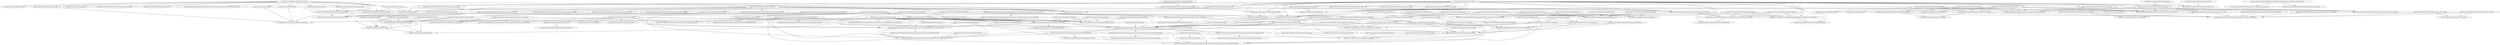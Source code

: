 digraph G {
  "org.jfree.data.general$Series#fireSeriesChanged()" -> "org.jfree.data.time$TimeSeries#clear()";
  "org.jfree.data.general$Series#fireSeriesChanged()" -> "org.jfree.data.time$TimeSeries#update(int,java.lang.Number)";
  "org.jfree.data.general$Series#fireSeriesChanged()" -> "org.jfree.data.time$TimeSeries#delete(int,int)";
  "org.jfree.data.general$Series#fireSeriesChanged()" -> "org.jfree.data.time$TimeSeries#delete(org.jfree.data.time.RegularTimePeriod)";
  "org.jfree.data.general$Series#fireSeriesChanged()" -> "org.jfree.data.time$TimeSeries#update(org.jfree.data.time.RegularTimePeriod,java.lang.Number)";
  "org.jfree.data.general$Series#fireSeriesChanged()" -> "org.jfree.data.time$TimeSeries#addOrUpdate(org.jfree.data.time.RegularTimePeriod,java.lang.Number)";
  "org.jfree.data.general$Series#fireSeriesChanged()" -> "org.jfree.data.general$Series#setNotify(boolean)";
  "org.jfree.data.general$Series#fireSeriesChanged()" -> "org.jfree.data.time$TimeSeries#removeAgedItems(long,boolean)";
  "org.jfree.data.general$Series#fireSeriesChanged()" -> "org.jfree.data.time$TimeSeries#add(org.jfree.data.time.TimeSeriesDataItem,boolean)";
  "org.jfree.data.general$Series#fireSeriesChanged()" -> "org.jfree.data.time$TimeSeries#removeAgedItems(boolean)";
  "org.jfree.data.time$Year#getSerialIndex()" -> "org.jfree.data.time$TimeSeries#removeAgedItems(boolean)";
  "org.jfree.data.time$Year#getSerialIndex()" -> "org.jfree.data.time$TimeSeries#removeAgedItems(long,boolean)";
  "org.jfree.data.time$TimeSeries#removeAgedItems(boolean)" -> "org.jfree.data.time$TimeSeries#setMaximumItemAge(long)";
  "org.jfree.data.time$TimeSeries#removeAgedItems(boolean)" -> "org.jfree.data.time$TimeSeries#addOrUpdate(org.jfree.data.time.RegularTimePeriod,java.lang.Number)";
  "org.jfree.data.time$TimeSeries#removeAgedItems(boolean)" -> "org.jfree.data.time$TimeSeries#add(org.jfree.data.time.TimeSeriesDataItem,boolean)";
  "org.jfree.data.time$RegularTimePeriod#<clinit>()" -> "org.jfree.data.time$Month#next()";
  "org.jfree.data.time$RegularTimePeriod#<clinit>()" -> "org.jfree.data.time$Year#previous()";
  "org.jfree.data.time$RegularTimePeriod#<clinit>()" -> "org.jfree.data.time$Year#parseYear(java.lang.String)";
  "org.jfree.data.time$RegularTimePeriod#<clinit>()" -> "org.jfree.data.time$Month#previous()";
  "org.jfree.data.time$RegularTimePeriod#<clinit>()" -> "org.jfree.data.time$Month#getYear()";
  "org.jfree.data.time$RegularTimePeriod#<clinit>()" -> "org.jfree.data.time$Month#evaluateAsYear(java.lang.String)";
  "org.jfree.data.time$RegularTimePeriod#<clinit>()" -> "org.jfree.data.time$RegularTimePeriod#downsize(java.lang.Class)";
  "org.jfree.data.time$RegularTimePeriod#<clinit>()" -> "org.jfree.data.time$Month#parseMonth(java.lang.String)";
  "org.jfree.data.time$RegularTimePeriod#<clinit>()" -> "org.jfree.data.time$FixedMillisecond#previous()";
  "org.jfree.data.time$RegularTimePeriod#<clinit>()" -> "org.jfree.data.time$Day#previous()";
  "org.jfree.data.time$RegularTimePeriod#<clinit>()" -> "org.jfree.data.time$Year#next()";
  "org.jfree.data.time$RegularTimePeriod#<clinit>()" -> "org.jfree.data.time$RegularTimePeriod#createInstance(java.lang.Class,java.util.Date,java.util.TimeZone)";
  "org.jfree.data.time$RegularTimePeriod#<clinit>()" -> "org.jfree.data.time$Day#next()";
  "org.jfree.data.time$RegularTimePeriod#<clinit>()" -> "org.jfree.data.time$Day#<clinit>()";
  "org.jfree.data.time$RegularTimePeriod#<clinit>()" -> "org.jfree.data.time$Day#parseDay(java.lang.String)";
  "org.jfree.data.time$RegularTimePeriod#<clinit>()" -> "org.jfree.data.time$FixedMillisecond#next()";
  "org.jfree.data.time$Month#next()" -> "org.jfree.data.time$TimeSeries#getNextTimePeriod()";
  "org.jfree.data.time$SpreadsheetDate#toSerial()" -> "org.jfree.data.time$SpreadsheetDate#isInRange(org.jfree.data.time.SerialDate,org.jfree.data.time.SerialDate,int)";
  "org.jfree.data.time$SpreadsheetDate#toSerial()" -> "org.jfree.data.time$SpreadsheetDate#isOnOrAfter(org.jfree.data.time.SerialDate)";
  "org.jfree.data.time$SpreadsheetDate#toSerial()" -> "org.jfree.data.time$SerialDate#addDays(int,org.jfree.data.time.SerialDate)";
  "org.jfree.data.time$SpreadsheetDate#toSerial()" -> "org.jfree.data.time$Day#getSerialIndex()";
  "org.jfree.data.time$SpreadsheetDate#toSerial()" -> "org.jfree.data.time$Day#previous()";
  "org.jfree.data.time$SpreadsheetDate#toSerial()" -> "org.jfree.data.time$SpreadsheetDate#hashCode()";
  "org.jfree.data.time$SpreadsheetDate#toSerial()" -> "org.jfree.data.time$SpreadsheetDate#isAfter(org.jfree.data.time.SerialDate)";
  "org.jfree.data.time$SpreadsheetDate#toSerial()" -> "org.jfree.data.time$SpreadsheetDate#isOnOrBefore(org.jfree.data.time.SerialDate)";
  "org.jfree.data.time$SpreadsheetDate#toSerial()" -> "org.jfree.data.time$SpreadsheetDate#compare(org.jfree.data.time.SerialDate)";
  "org.jfree.data.time$SpreadsheetDate#toSerial()" -> "org.jfree.data.time$SpreadsheetDate#isOn(org.jfree.data.time.SerialDate)";
  "org.jfree.data.time$SpreadsheetDate#toSerial()" -> "org.jfree.data.time$Day#next()";
  "org.jfree.data.time$SpreadsheetDate#toSerial()" -> "org.jfree.data.time$SpreadsheetDate#equals(java.lang.Object)";
  "org.jfree.data.time$SpreadsheetDate#toSerial()" -> "org.jfree.data.time$SpreadsheetDate#isBefore(org.jfree.data.time.SerialDate)";
  "org.jfree.data.time$SpreadsheetDate#isInRange(org.jfree.data.time.SerialDate,org.jfree.data.time.SerialDate,int)" -> "org.jfree.data.time$SpreadsheetDate#isInRange(org.jfree.data.time.SerialDate,org.jfree.data.time.SerialDate)";
  "org.jfree.data.time$TimeSeriesDataItem#hashCode()" -> "org.jfree.data.time$TimeSeries#hashCode()";
  "org.jfree.data.time$TimeSeriesDataItem#hashCode()" -> "org.jfree.data.general$Series#hashCode()";
  "org.jfree.data.time$Day#getSerialDate()" -> "org.jfree.data.time$Day#compareTo(java.lang.Object)";
  "org.jfree.data.time$Day#getSerialDate()" -> "org.jfree.data.time$Day#equals(java.lang.Object)";
  "org.jfree.data.time$Day#compareTo(java.lang.Object)" -> "org.jfree.data.time$TimeSeriesDataItem#compareTo(java.lang.Object)";
  "org.jfree.data.time$Day#compareTo(java.lang.Object)" -> "org.jfree.data.time$TimeSeries#add(org.jfree.data.time.TimeSeriesDataItem,boolean)";
  "org.jfree.data.time$Day#compareTo(java.lang.Object)" -> "org.jfree.data.time$TimeSeries#createCopy(org.jfree.data.time.RegularTimePeriod,org.jfree.data.time.RegularTimePeriod)";
  "org.jfree.data.time$Day#getLastMillisecond()" -> "org.jfree.data.time$RegularTimePeriod#getMiddleMillisecond()";
  "org.jfree.data.time$Day#getLastMillisecond()" -> "org.jfree.data.time$RegularTimePeriod#getEnd()";
  "org.jfree.data.time$SerialDate#<clinit>()" -> "org.jfree.data.time$SerialDate#getMonths(boolean)";
  "org.jfree.data.time$SerialDate#<clinit>()" -> "org.jfree.data.time$SerialDate#getNearestDayOfWeek(int,org.jfree.data.time.SerialDate)";
  "org.jfree.data.time$SerialDate#<clinit>()" -> "org.jfree.data.time$SerialDate#createInstance(int)";
  "org.jfree.data.time$SerialDate#<clinit>()" -> "org.jfree.data.time$SerialDate#getFollowingDayOfWeek(int)";
  "org.jfree.data.time$SerialDate#<clinit>()" -> "org.jfree.data.time$SerialDate#getPreviousDayOfWeek(int,org.jfree.data.time.SerialDate)";
  "org.jfree.data.time$SerialDate#<clinit>()" -> "org.jfree.data.time$SerialDate#stringToMonthCode(java.lang.String)";
  "org.jfree.data.time$SerialDate#<clinit>()" -> "org.jfree.data.time$SerialDate#toString()";
  "org.jfree.data.time$SerialDate#<clinit>()" -> "org.jfree.data.time$SerialDate#getMonths()";
  "org.jfree.data.time$SerialDate#<clinit>()" -> "org.jfree.data.time$Day#previous()";
  "org.jfree.data.time$SerialDate#<clinit>()" -> "org.jfree.data.time$SerialDate#stringToWeekdayCode(java.lang.String)";
  "org.jfree.data.time$SerialDate#<clinit>()" -> "org.jfree.data.time$SerialDate#getPreviousDayOfWeek(int)";
  "org.jfree.data.time$SerialDate#<clinit>()" -> "org.jfree.data.time$SerialDate#monthCodeToString(int)";
  "org.jfree.data.time$SerialDate#<clinit>()" -> "org.jfree.data.time$Month#parseMonth(java.lang.String)";
  "org.jfree.data.time$SerialDate#<clinit>()" -> "org.jfree.data.time$SerialDate#createInstance(java.util.Date)";
  "org.jfree.data.time$SerialDate#<clinit>()" -> "org.jfree.data.time$SerialDate#getFollowingDayOfWeek(int,org.jfree.data.time.SerialDate)";
  "org.jfree.data.time$SerialDate#<clinit>()" -> "org.jfree.data.time$Month#toString()";
  "org.jfree.data.time$SerialDate#<clinit>()" -> "org.jfree.data.time$SerialDate#getEndOfCurrentMonth(org.jfree.data.time.SerialDate)";
  "org.jfree.data.time$SerialDate#<clinit>()" -> "org.jfree.data.time$SerialDate#weekdayCodeToString(int)";
  "org.jfree.data.time$SerialDate#<clinit>()" -> "org.jfree.data.time$SerialDate#addDays(int,org.jfree.data.time.SerialDate)";
  "org.jfree.data.time$SerialDate#<clinit>()" -> "org.jfree.data.time$Day#next()";
  "org.jfree.data.time$SerialDate#<clinit>()" -> "org.jfree.data.time$SerialDate#monthCodeToString(int,boolean)";
  "org.jfree.data.time$SerialDate#<clinit>()" -> "org.jfree.data.time$SerialDate#createInstance(int,int,int)";
  "org.jfree.data.time$SerialDate#<clinit>()" -> "org.jfree.data.time$SpreadsheetDate#calcSerial(int,int,int)";
  "org.jfree.data.time$SerialDate#<clinit>()" -> "org.jfree.data.time$SerialDate#addYears(int,org.jfree.data.time.SerialDate)";
  "org.jfree.data.time$SerialDate#<clinit>()" -> "org.jfree.data.time$Month#getLastMillisecond(java.util.Calendar)";
  "org.jfree.data.time$SerialDate#<clinit>()" -> "org.jfree.data.time$SerialDate#getNearestDayOfWeek(int)";
  "org.jfree.data.time$SerialDate#<clinit>()" -> "org.jfree.data.time$SerialDate#lastDayOfMonth(int,int)";
  "org.jfree.data.time$SerialDate#<clinit>()" -> "org.jfree.data.time$SerialDate#addMonths(int,org.jfree.data.time.SerialDate)";
  "org.jfree.data.time$SerialDate#getMonths(boolean)" -> "org.jfree.data.time$SerialDate#getMonths()";
  "org.jfree.data.time$Day#getFirstMillisecond()" -> "org.jfree.data.time$RegularTimePeriod#getStart()";
  "org.jfree.data.time$Day#getFirstMillisecond()" -> "org.jfree.data.time$RegularTimePeriod#getMiddleMillisecond()";
  "org.jfree.data.time$RegularTimePeriod#getStart()" -> "org.jfree.data.time$RegularTimePeriod#toString()";
  "org.jfree.data.time$SerialDate#getNearestDayOfWeek(int,org.jfree.data.time.SerialDate)" -> "org.jfree.data.time$SerialDate#getNearestDayOfWeek(int)";
  "org.jfree.data.time$TimeSeries#getItemCount()" -> "org.jfree.data.time$TimeSeries#add(org.jfree.data.time.TimeSeriesDataItem,boolean)";
  "org.jfree.data.time$TimeSeries#getItemCount()" -> "org.jfree.data.general$Series#isEmpty()";
  "org.jfree.data.time$TimeSeries#getItemCount()" -> "org.jfree.data.time$TimeSeries#getTimePeriodsUniqueToOtherSeries(org.jfree.data.time.TimeSeries)";
  "org.jfree.data.time$TimeSeries#getItemCount()" -> "org.jfree.data.time$TimeSeries#removeAgedItems(long,boolean)";
  "org.jfree.data.time$TimeSeries#getItemCount()" -> "org.jfree.data.time$TimeSeries#addOrUpdate(org.jfree.data.time.RegularTimePeriod,java.lang.Number)";
  "org.jfree.data.time$TimeSeries#getItemCount()" -> "org.jfree.data.time$TimeSeries#getTimePeriods()";
  "org.jfree.data.time$TimeSeries#getItemCount()" -> "org.jfree.data.time$TimeSeries#removeAgedItems(boolean)";
  "org.jfree.data.time$TimeSeries#getItemCount()" -> "org.jfree.data.time$TimeSeries#hashCode()";
  "org.jfree.data.time$TimeSeries#getItemCount()" -> "org.jfree.data.time$TimeSeries#equals(java.lang.Object)";
  "org.jfree.data.time$TimeSeries#getItemCount()" -> "org.jfree.data.time$TimeSeries#addAndOrUpdate(org.jfree.data.time.TimeSeries)";
  "org.jfree.data.time$TimeSeries#getItemCount()" -> "org.jfree.data.time$TimeSeries#getNextTimePeriod()";
  "org.jfree.data.time$TimeSeries#add(org.jfree.data.time.TimeSeriesDataItem,boolean)" -> "org.jfree.data.time$TimeSeries#add(org.jfree.data.time.RegularTimePeriod,java.lang.Number,boolean)";
  "org.jfree.data.time$TimeSeries#add(org.jfree.data.time.TimeSeriesDataItem,boolean)" -> "org.jfree.data.time$TimeSeries#add(org.jfree.data.time.TimeSeriesDataItem)";
  "org.jfree.data.time$TimeSeries#add(org.jfree.data.time.TimeSeriesDataItem,boolean)" -> "org.jfree.data.time$TimeSeries#add(org.jfree.data.time.RegularTimePeriod,double,boolean)";
  "org.jfree.data.time$FixedMillisecond#getLastMillisecond()" -> "org.jfree.data.time$RegularTimePeriod#getMiddleMillisecond()";
  "org.jfree.data.time$FixedMillisecond#getLastMillisecond()" -> "org.jfree.data.time$RegularTimePeriod#getEnd()";
  "org.jfree.data.time$FixedMillisecond#equals(java.lang.Object)" -> "org.jfree.data.general$Series#equals(java.lang.Object)";
  "org.jfree.data.time$FixedMillisecond#equals(java.lang.Object)" -> "org.jfree.data.time$TimeSeriesDataItem#equals(java.lang.Object)";
  "org.jfree.data.general$Series#equals(java.lang.Object)" -> "org.jfree.data.time$TimeSeries#equals(java.lang.Object)";
  "org.jfree.data.time$Day#<clinit>()" -> "org.jfree.data.time$Day#parseDay(java.lang.String)";
  "org.jfree.data.time$Day#<clinit>()" -> "org.jfree.data.time$Day#previous()";
  "org.jfree.data.time$Day#<clinit>()" -> "org.jfree.data.time$Day#next()";
  "org.jfree.data.time$SerialDate#createInstance(int)" -> "org.jfree.data.time$SerialDate#addDays(int,org.jfree.data.time.SerialDate)";
  "org.jfree.data.time$SerialDate#createInstance(int)" -> "org.jfree.data.time$Day#next()";
  "org.jfree.data.time$SerialDate#createInstance(int)" -> "org.jfree.data.time$Day#previous()";
  "org.jfree.data.general$Series#clone()" -> "org.jfree.data.time$TimeSeries#createCopy(org.jfree.data.time.RegularTimePeriod,org.jfree.data.time.RegularTimePeriod)";
  "org.jfree.data.general$Series#clone()" -> "org.jfree.data.time$TimeSeries#clone()";
  "org.jfree.data.general$Series#clone()" -> "org.jfree.data.time$TimeSeries#createCopy(int,int)";
  "org.jfree.data.time$RegularTimePeriod#toString()" -> "org.jfree.data.time$TimeSeries#add(org.jfree.data.time.TimeSeriesDataItem,boolean)";
  "org.jfree.data.time$SerialDate#addDays(int,org.jfree.data.time.SerialDate)" -> "org.jfree.data.time$SerialDate#getFollowingDayOfWeek(int,org.jfree.data.time.SerialDate)";
  "org.jfree.data.time$SerialDate#addDays(int,org.jfree.data.time.SerialDate)" -> "org.jfree.data.time$SerialDate#getNearestDayOfWeek(int,org.jfree.data.time.SerialDate)";
  "org.jfree.data.time$SerialDate#addDays(int,org.jfree.data.time.SerialDate)" -> "org.jfree.data.time$SerialDate#getPreviousDayOfWeek(int,org.jfree.data.time.SerialDate)";
  "org.jfree.data.time$FixedMillisecond#getFirstMillisecond()" -> "org.jfree.data.time$FixedMillisecond#equals(java.lang.Object)";
  "org.jfree.data.time$FixedMillisecond#getFirstMillisecond()" -> "org.jfree.data.time$RegularTimePeriod#getMiddleMillisecond()";
  "org.jfree.data.time$FixedMillisecond#getFirstMillisecond()" -> "org.jfree.data.time$RegularTimePeriod#getStart()";
  "org.jfree.data.time$SerialDate#isValidWeekdayCode(int)" -> "org.jfree.data.time$SerialDate#getFollowingDayOfWeek(int,org.jfree.data.time.SerialDate)";
  "org.jfree.data.time$SerialDate#isValidWeekdayCode(int)" -> "org.jfree.data.time$SerialDate#getPreviousDayOfWeek(int,org.jfree.data.time.SerialDate)";
  "org.jfree.data.time$SerialDate#isValidWeekdayCode(int)" -> "org.jfree.data.time$SerialDate#getNearestDayOfWeek(int,org.jfree.data.time.SerialDate)";
  "org.jfree.data.time$SerialDate#getFollowingDayOfWeek(int,org.jfree.data.time.SerialDate)" -> "org.jfree.data.time$SerialDate#getFollowingDayOfWeek(int)";
  "org.jfree.data.time$Month#getFirstMillisecond(java.util.Calendar)" -> "org.jfree.data.time$RegularTimePeriod#getMiddleMillisecond(java.util.Calendar)";
  "org.jfree.data.time$Month#getFirstMillisecond(java.util.Calendar)" -> "org.jfree.data.time$Month#peg(java.util.Calendar)";
  "org.jfree.data.time$TimeSeries#getDataItem(int)" -> "org.jfree.data.time$TimeSeries#update(int,java.lang.Number)";
  "org.jfree.data.time$TimeSeries#getDataItem(int)" -> "org.jfree.data.time$TimeSeries#equals(java.lang.Object)";
  "org.jfree.data.time$TimeSeries#getDataItem(int)" -> "org.jfree.data.time$TimeSeries#getValue(int)";
  "org.jfree.data.time$TimeSeries#getDataItem(int)" -> "org.jfree.data.time$TimeSeries#getTimePeriod(int)";
  "org.jfree.data.time$TimeSeries#getDataItem(int)" -> "org.jfree.data.time$TimeSeries#hashCode()";
  "org.jfree.data.time$TimeSeries#getDataItem(int)" -> "org.jfree.data.time$TimeSeries#addAndOrUpdate(org.jfree.data.time.TimeSeries)";
  "org.jfree.data.time$TimeSeriesDataItem#getPeriod()" -> "org.jfree.data.time$TimeSeriesDataItem#compareTo(java.lang.Object)";
  "org.jfree.data.time$TimeSeriesDataItem#getPeriod()" -> "org.jfree.data.time$TimeSeries#getTimePeriod(int)";
  "org.jfree.data.time$TimeSeriesDataItem#getPeriod()" -> "org.jfree.data.time$TimeSeries#addAndOrUpdate(org.jfree.data.time.TimeSeries)";
  "org.jfree.data.time$TimeSeriesDataItem#getPeriod()" -> "org.jfree.data.time$TimeSeries#add(org.jfree.data.time.TimeSeriesDataItem,boolean)";
  "org.jfree.data.time$Day#getSerialIndex()" -> "org.jfree.data.time$TimeSeries#removeAgedItems(long,boolean)";
  "org.jfree.data.time$Day#getSerialIndex()" -> "org.jfree.data.time$TimeSeries#removeAgedItems(boolean)";
  "org.jfree.data.time$TimeSeries#add(org.jfree.data.time.RegularTimePeriod,java.lang.Number,boolean)" -> "org.jfree.data.time$TimeSeries#add(org.jfree.data.time.RegularTimePeriod,java.lang.Number)";
  "org.jfree.data.time$Month#compareTo(java.lang.Object)" -> "org.jfree.data.time$TimeSeries#createCopy(org.jfree.data.time.RegularTimePeriod,org.jfree.data.time.RegularTimePeriod)";
  "org.jfree.data.time$Month#compareTo(java.lang.Object)" -> "org.jfree.data.time$TimeSeries#add(org.jfree.data.time.TimeSeriesDataItem,boolean)";
  "org.jfree.data.time$Month#compareTo(java.lang.Object)" -> "org.jfree.data.time$TimeSeriesDataItem#compareTo(java.lang.Object)";
  "org.jfree.data.time$TimeSeries#add(org.jfree.data.time.RegularTimePeriod,double,boolean)" -> "org.jfree.data.time$TimeSeries#add(org.jfree.data.time.RegularTimePeriod,double)";
  "org.jfree.data.time$TimeSeries#getValue(int)" -> "org.jfree.data.time$TimeSeries#getValue(org.jfree.data.time.RegularTimePeriod)";
  "org.jfree.data.time$TimeSeries#getIndex(org.jfree.data.time.RegularTimePeriod)" -> "org.jfree.data.time$TimeSeries#getDataItem(org.jfree.data.time.RegularTimePeriod)";
  "org.jfree.data.time$TimeSeries#getIndex(org.jfree.data.time.RegularTimePeriod)" -> "org.jfree.data.time$TimeSeries#delete(org.jfree.data.time.RegularTimePeriod)";
  "org.jfree.data.time$TimeSeries#getIndex(org.jfree.data.time.RegularTimePeriod)" -> "org.jfree.data.time$TimeSeries#getValue(org.jfree.data.time.RegularTimePeriod)";
  "org.jfree.data.time$TimeSeries#getIndex(org.jfree.data.time.RegularTimePeriod)" -> "org.jfree.data.time$TimeSeries#createCopy(org.jfree.data.time.RegularTimePeriod,org.jfree.data.time.RegularTimePeriod)";
  "org.jfree.data.time$TimeSeries#getIndex(org.jfree.data.time.RegularTimePeriod)" -> "org.jfree.data.time$TimeSeries#getTimePeriodsUniqueToOtherSeries(org.jfree.data.time.TimeSeries)";
  "org.jfree.data.time$SerialDate#getPreviousDayOfWeek(int,org.jfree.data.time.SerialDate)" -> "org.jfree.data.time$SerialDate#getPreviousDayOfWeek(int)";
  "org.jfree.data.time$TimeSeriesDataItem#clone()" -> "org.jfree.data.time$TimeSeries#addOrUpdate(org.jfree.data.time.RegularTimePeriod,java.lang.Number)";
  "org.jfree.data.time$TimeSeriesDataItem#clone()" -> "org.jfree.data.time$TimeSeries#createCopy(int,int)";
  "org.jfree.data.time$TimeSeries#addOrUpdate(org.jfree.data.time.RegularTimePeriod,java.lang.Number)" -> "org.jfree.data.time$TimeSeries#addOrUpdate(org.jfree.data.time.RegularTimePeriod,double)";
  "org.jfree.data.time$TimeSeries#addOrUpdate(org.jfree.data.time.RegularTimePeriod,java.lang.Number)" -> "org.jfree.data.time$TimeSeries#addAndOrUpdate(org.jfree.data.time.TimeSeries)";
  "org.jfree.data.time$TimeSeries#delete(int,int)" -> "org.jfree.data.time$TimeSeries#setMaximumItemCount(int)";
  "org.jfree.data.time$SerialDate#isLeapYear(int)" -> "org.jfree.data.time$SerialDate#lastDayOfMonth(int,int)";
  "org.jfree.data.time$SerialDate#isLeapYear(int)" -> "org.jfree.data.time$SpreadsheetDate#calcSerial(int,int,int)";
  "org.jfree.data.time$SerialDate#lastDayOfMonth(int,int)" -> "org.jfree.data.time$Month#getLastMillisecond(java.util.Calendar)";
  "org.jfree.data.time$SerialDate#lastDayOfMonth(int,int)" -> "org.jfree.data.time$SerialDate#getEndOfCurrentMonth(org.jfree.data.time.SerialDate)";
  "org.jfree.data.time$SerialDate#lastDayOfMonth(int,int)" -> "org.jfree.data.time$SerialDate#addMonths(int,org.jfree.data.time.SerialDate)";
  "org.jfree.data.time$SerialDate#lastDayOfMonth(int,int)" -> "org.jfree.data.time$SerialDate#addYears(int,org.jfree.data.time.SerialDate)";
  "org.jfree.data.time$TimeSeriesDataItem#setValue(java.lang.Number)" -> "org.jfree.data.time$TimeSeries#update(int,java.lang.Number)";
  "org.jfree.data.time$TimeSeriesDataItem#setValue(java.lang.Number)" -> "org.jfree.data.time$TimeSeries#addOrUpdate(org.jfree.data.time.RegularTimePeriod,java.lang.Number)";
  "org.jfree.data.time$TimeSeriesDataItem#setValue(java.lang.Number)" -> "org.jfree.data.time$TimeSeries#update(org.jfree.data.time.RegularTimePeriod,java.lang.Number)";
  "org.jfree.data.time$Month#equals(java.lang.Object)" -> "org.jfree.data.time$TimeSeriesDataItem#equals(java.lang.Object)";
  "org.jfree.data.time$Month#equals(java.lang.Object)" -> "org.jfree.data.general$Series#equals(java.lang.Object)";
  "org.jfree.data.time$TimeSeriesDataItem#equals(java.lang.Object)" -> "org.jfree.data.time$TimeSeries#equals(java.lang.Object)";
  "org.jfree.data.time$TimeSeriesDataItem#equals(java.lang.Object)" -> "org.jfree.data.general$Series#equals(java.lang.Object)";
  "org.jfree.data.time$Month#evaluateAsYear(java.lang.String)" -> "org.jfree.data.time$Month#parseMonth(java.lang.String)";
  "org.jfree.data.time$SpreadsheetDate#hashCode()" -> "org.jfree.data.general$Series#hashCode()";
  "org.jfree.data.time$SpreadsheetDate#hashCode()" -> "org.jfree.data.time$Day#hashCode()";
  "org.jfree.data.general$Series#hashCode()" -> "org.jfree.data.time$TimeSeries#hashCode()";
  "org.jfree.data.time$Day#toString()" -> "org.jfree.data.time$TimeSeries#add(org.jfree.data.time.TimeSeriesDataItem,boolean)";
  "org.jfree.data.time$SerialDate#stringToMonthCode(java.lang.String)" -> "org.jfree.data.time$Month#parseMonth(java.lang.String)";
  "org.jfree.data.time$Day#next()" -> "org.jfree.data.time$TimeSeries#getNextTimePeriod()";
  "org.jfree.data.time$Month#findSeparator(java.lang.String)" -> "org.jfree.data.time$Month#parseMonth(java.lang.String)";
  "org.jfree.data.time$FixedMillisecond#compareTo(java.lang.Object)" -> "org.jfree.data.time$TimeSeriesDataItem#compareTo(java.lang.Object)";
  "org.jfree.data.time$FixedMillisecond#compareTo(java.lang.Object)" -> "org.jfree.data.time$TimeSeries#add(org.jfree.data.time.TimeSeriesDataItem,boolean)";
  "org.jfree.data.time$FixedMillisecond#compareTo(java.lang.Object)" -> "org.jfree.data.time$TimeSeries#createCopy(org.jfree.data.time.RegularTimePeriod,org.jfree.data.time.RegularTimePeriod)";
  "org.jfree.data.time$Day#hashCode()" -> "org.jfree.data.general$Series#hashCode()";
  "org.jfree.data.time$Day#hashCode()" -> "org.jfree.data.time$TimeSeriesDataItem#hashCode()";
  "org.jfree.data.time$Month#getMonth()" -> "org.jfree.data.time$Month#equals(java.lang.Object)";
  "org.jfree.data.time$Month#getMonth()" -> "org.jfree.data.time$Month#compareTo(java.lang.Object)";
  "org.jfree.data.time$Year#hashCode()" -> "org.jfree.data.general$Series#hashCode()";
  "org.jfree.data.time$Year#hashCode()" -> "org.jfree.data.time$TimeSeriesDataItem#hashCode()";
  "org.jfree.data.time$SpreadsheetDate#getMonth()" -> "org.jfree.data.time$SerialDate#getEndOfCurrentMonth(org.jfree.data.time.SerialDate)";
  "org.jfree.data.time$SpreadsheetDate#getMonth()" -> "org.jfree.data.time$Day#getMonth()";
  "org.jfree.data.time$SpreadsheetDate#getMonth()" -> "org.jfree.data.time$SerialDate#addYears(int,org.jfree.data.time.SerialDate)";
  "org.jfree.data.time$SpreadsheetDate#getMonth()" -> "org.jfree.data.time$SerialDate#toString()";
  "org.jfree.data.time$SpreadsheetDate#getMonth()" -> "org.jfree.data.time$SpreadsheetDate#toDate()";
  "org.jfree.data.time$SpreadsheetDate#getMonth()" -> "org.jfree.data.time$SerialDate#addMonths(int,org.jfree.data.time.SerialDate)";
  "org.jfree.data.time$SpreadsheetDate#getMonth()" -> "org.jfree.data.time$Day#getLastMillisecond(java.util.Calendar)";
  "org.jfree.data.time$SpreadsheetDate#getMonth()" -> "org.jfree.data.time$Day#getFirstMillisecond(java.util.Calendar)";
  "org.jfree.data.time$SpreadsheetDate#getDayOfMonth()" -> "org.jfree.data.time$Day#getLastMillisecond(java.util.Calendar)";
  "org.jfree.data.time$SpreadsheetDate#getDayOfMonth()" -> "org.jfree.data.time$SerialDate#addMonths(int,org.jfree.data.time.SerialDate)";
  "org.jfree.data.time$SpreadsheetDate#getDayOfMonth()" -> "org.jfree.data.time$SerialDate#toString()";
  "org.jfree.data.time$SpreadsheetDate#getDayOfMonth()" -> "org.jfree.data.time$Day#getFirstMillisecond(java.util.Calendar)";
  "org.jfree.data.time$SpreadsheetDate#getDayOfMonth()" -> "org.jfree.data.time$SpreadsheetDate#toDate()";
  "org.jfree.data.time$SpreadsheetDate#getDayOfMonth()" -> "org.jfree.data.time$SerialDate#addYears(int,org.jfree.data.time.SerialDate)";
  "org.jfree.data.time$SpreadsheetDate#getDayOfMonth()" -> "org.jfree.data.time$Day#getDayOfMonth()";
  "org.jfree.data.time$Day#getLastMillisecond(java.util.Calendar)" -> "org.jfree.data.time$Day#peg(java.util.Calendar)";
  "org.jfree.data.time$Day#getLastMillisecond(java.util.Calendar)" -> "org.jfree.data.time$RegularTimePeriod#getMiddleMillisecond(java.util.Calendar)";
  "org.jfree.data.time$SerialDate#createInstance(int,int,int)" -> "org.jfree.data.time$SerialDate#addYears(int,org.jfree.data.time.SerialDate)";
  "org.jfree.data.time$SerialDate#createInstance(int,int,int)" -> "org.jfree.data.time$SerialDate#getEndOfCurrentMonth(org.jfree.data.time.SerialDate)";
  "org.jfree.data.time$SerialDate#createInstance(int,int,int)" -> "org.jfree.data.time$SerialDate#addMonths(int,org.jfree.data.time.SerialDate)";
  "org.jfree.data.time$Month#getLastMillisecond()" -> "org.jfree.data.time$RegularTimePeriod#getEnd()";
  "org.jfree.data.time$Month#getLastMillisecond()" -> "org.jfree.data.time$RegularTimePeriod#getMiddleMillisecond()";
  "org.jfree.data.time$SerialDate#toString()" -> "org.jfree.data.time$Day#toString()";
  "org.jfree.data.time$TimeSeries#getMaximumItemCount()" -> "org.jfree.data.time$TimeSeries#equals(java.lang.Object)";
  "org.jfree.data.time$SerialDate#leapYearCount(int)" -> "org.jfree.data.time$SpreadsheetDate#calcSerial(int,int,int)";
  "org.jfree.data.time$Year#parseYear(java.lang.String)" -> "org.jfree.data.time$Month#evaluateAsYear(java.lang.String)";
  "org.jfree.data.time$Year#compareTo(java.lang.Object)" -> "org.jfree.data.time$TimeSeriesDataItem#compareTo(java.lang.Object)";
  "org.jfree.data.time$Year#compareTo(java.lang.Object)" -> "org.jfree.data.time$TimeSeries#add(org.jfree.data.time.TimeSeriesDataItem,boolean)";
  "org.jfree.data.time$Year#compareTo(java.lang.Object)" -> "org.jfree.data.time$TimeSeries#createCopy(org.jfree.data.time.RegularTimePeriod,org.jfree.data.time.RegularTimePeriod)";
  "org.jfree.data.time$Day#equals(java.lang.Object)" -> "org.jfree.data.time$TimeSeriesDataItem#equals(java.lang.Object)";
  "org.jfree.data.time$Day#equals(java.lang.Object)" -> "org.jfree.data.general$Series#equals(java.lang.Object)";
  "org.jfree.data.time$Year#equals(java.lang.Object)" -> "org.jfree.data.time$TimeSeriesDataItem#equals(java.lang.Object)";
  "org.jfree.data.time$Year#equals(java.lang.Object)" -> "org.jfree.data.general$Series#equals(java.lang.Object)";
  "org.jfree.data.time$TimeSeries#createCopy(int,int)" -> "org.jfree.data.time$TimeSeries#createCopy(org.jfree.data.time.RegularTimePeriod,org.jfree.data.time.RegularTimePeriod)";
  "org.jfree.data.time$Year#toString()" -> "org.jfree.data.time$TimeSeries#add(org.jfree.data.time.TimeSeriesDataItem,boolean)";
  "org.jfree.data.time$SerialDate#monthCodeToString(int)" -> "org.jfree.data.time$SerialDate#toString()";
  "org.jfree.data.time$SerialDate#monthCodeToString(int)" -> "org.jfree.data.time$Month#toString()";
  "org.jfree.data.general$Series#firePropertyChange(java.lang.String,java.lang.Object,java.lang.Object)" -> "org.jfree.data.time$TimeSeries#setDomainDescription(java.lang.String)";
  "org.jfree.data.general$Series#firePropertyChange(java.lang.String,java.lang.Object,java.lang.Object)" -> "org.jfree.data.time$TimeSeries#setRangeDescription(java.lang.String)";
  "org.jfree.data.time$TimeSeries#getDomainDescription()" -> "org.jfree.data.time$TimeSeries#equals(java.lang.Object)";
  "org.jfree.data.time$Month#getLastMillisecond(java.util.Calendar)" -> "org.jfree.data.time$RegularTimePeriod#getMiddleMillisecond(java.util.Calendar)";
  "org.jfree.data.time$Month#getLastMillisecond(java.util.Calendar)" -> "org.jfree.data.time$Month#peg(java.util.Calendar)";
  "org.jfree.data.time$TimeSeries#getTimePeriodClass()" -> "org.jfree.data.time$TimeSeries#addAndOrUpdate(org.jfree.data.time.TimeSeries)";
  "org.jfree.data.time$TimeSeries#add(org.jfree.data.time.TimeSeriesDataItem)" -> "org.jfree.data.time$TimeSeries#createCopy(int,int)";
  "org.jfree.data.time$TimeSeries#add(org.jfree.data.time.TimeSeriesDataItem)" -> "org.jfree.data.time$TimeSeries#addAndOrUpdate(org.jfree.data.time.TimeSeries)";
  "org.jfree.data.time$Month#getYearValue()" -> "org.jfree.data.time$Month#compareTo(java.lang.Object)";
  "org.jfree.data.time$Month#getYearValue()" -> "org.jfree.data.time$Month#equals(java.lang.Object)";
  "org.jfree.data.time$SpreadsheetDate#compare(org.jfree.data.time.SerialDate)" -> "org.jfree.data.time$SpreadsheetDate#compareTo(java.lang.Object)";
  "org.jfree.data.time$SpreadsheetDate#compare(org.jfree.data.time.SerialDate)" -> "org.jfree.data.time$Day#compareTo(java.lang.Object)";
  "org.jfree.data.time$FixedMillisecond#getSerialIndex()" -> "org.jfree.data.time$TimeSeries#removeAgedItems(long,boolean)";
  "org.jfree.data.time$FixedMillisecond#getSerialIndex()" -> "org.jfree.data.time$TimeSeries#removeAgedItems(boolean)";
  "org.jfree.data.time$Month#getSerialIndex()" -> "org.jfree.data.time$TimeSeries#removeAgedItems(long,boolean)";
  "org.jfree.data.time$Month#getSerialIndex()" -> "org.jfree.data.time$TimeSeries#removeAgedItems(boolean)";
  "org.jfree.data.time$Day#getFirstMillisecond(java.util.Calendar)" -> "org.jfree.data.time$Day#peg(java.util.Calendar)";
  "org.jfree.data.time$Day#getFirstMillisecond(java.util.Calendar)" -> "org.jfree.data.time$RegularTimePeriod#getMiddleMillisecond(java.util.Calendar)";
  "org.jfree.data.time$Month#toString()" -> "org.jfree.data.time$TimeSeries#add(org.jfree.data.time.TimeSeriesDataItem,boolean)";
  "org.jfree.data.time$SpreadsheetDate#getYYYY()" -> "org.jfree.data.time$Day#getLastMillisecond(java.util.Calendar)";
  "org.jfree.data.time$SpreadsheetDate#getYYYY()" -> "org.jfree.data.time$SerialDate#addMonths(int,org.jfree.data.time.SerialDate)";
  "org.jfree.data.time$SpreadsheetDate#getYYYY()" -> "org.jfree.data.time$SerialDate#toString()";
  "org.jfree.data.time$SpreadsheetDate#getYYYY()" -> "org.jfree.data.time$Day#getFirstMillisecond(java.util.Calendar)";
  "org.jfree.data.time$SpreadsheetDate#getYYYY()" -> "org.jfree.data.time$SpreadsheetDate#toDate()";
  "org.jfree.data.time$SpreadsheetDate#getYYYY()" -> "org.jfree.data.time$Day#getYear()";
  "org.jfree.data.time$SpreadsheetDate#getYYYY()" -> "org.jfree.data.time$SerialDate#getEndOfCurrentMonth(org.jfree.data.time.SerialDate)";
  "org.jfree.data.time$SpreadsheetDate#getYYYY()" -> "org.jfree.data.time$SerialDate#addYears(int,org.jfree.data.time.SerialDate)";
  "org.jfree.data.time$TimeSeries#getTimePeriod(int)" -> "org.jfree.data.time$TimeSeries#getNextTimePeriod()";
  "org.jfree.data.time$TimeSeries#getTimePeriod(int)" -> "org.jfree.data.time$TimeSeries#getTimePeriods()";
  "org.jfree.data.time$TimeSeries#getTimePeriod(int)" -> "org.jfree.data.time$TimeSeries#add(org.jfree.data.time.TimeSeriesDataItem,boolean)";
  "org.jfree.data.time$TimeSeries#getTimePeriod(int)" -> "org.jfree.data.time$TimeSeries#removeAgedItems(boolean)";
  "org.jfree.data.time$TimeSeries#getTimePeriod(int)" -> "org.jfree.data.time$TimeSeries#removeAgedItems(long,boolean)";
  "org.jfree.data.time$TimeSeries#getTimePeriod(int)" -> "org.jfree.data.time$TimeSeries#getTimePeriodsUniqueToOtherSeries(org.jfree.data.time.TimeSeries)";
  "org.jfree.data.general$Series#getKey()" -> "org.jfree.data.general$Series#equals(java.lang.Object)";
  "org.jfree.data.general$Series#getKey()" -> "org.jfree.data.time$TimeSeries#addAndOrUpdate(org.jfree.data.time.TimeSeries)";
  "org.jfree.data.time$Month#hashCode()" -> "org.jfree.data.general$Series#hashCode()";
  "org.jfree.data.time$Month#hashCode()" -> "org.jfree.data.time$TimeSeriesDataItem#hashCode()";
  "org.jfree.data.time$SerialDate#monthCodeToString(int,boolean)" -> "org.jfree.data.time$SerialDate#monthCodeToString(int)";
  "org.jfree.data.time$TimeSeriesDataItem#getValue()" -> "org.jfree.data.time$TimeSeries#addAndOrUpdate(org.jfree.data.time.TimeSeries)";
  "org.jfree.data.time$TimeSeriesDataItem#getValue()" -> "org.jfree.data.time$TimeSeries#getValue(int)";
  "org.jfree.data.time$Month#getFirstMillisecond()" -> "org.jfree.data.time$RegularTimePeriod#getStart()";
  "org.jfree.data.time$Month#getFirstMillisecond()" -> "org.jfree.data.time$RegularTimePeriod#getMiddleMillisecond()";
  "org.jfree.data.time$FixedMillisecond#getFirstMillisecond(java.util.Calendar)" -> "org.jfree.data.time$RegularTimePeriod#getMiddleMillisecond(java.util.Calendar)";
  "org.jfree.data.time$Year#getYear()" -> "org.jfree.data.time$Year#equals(java.lang.Object)";
  "org.jfree.data.time$Year#getYear()" -> "org.jfree.data.time$Year#compareTo(java.lang.Object)";
  "org.jfree.data.time$FixedMillisecond#getLastMillisecond(java.util.Calendar)" -> "org.jfree.data.time$RegularTimePeriod#getMiddleMillisecond(java.util.Calendar)";
  "org.jfree.data.time$SpreadsheetDate#getDayOfWeek()" -> "org.jfree.data.time$SerialDate#getFollowingDayOfWeek(int,org.jfree.data.time.SerialDate)";
  "org.jfree.data.time$SpreadsheetDate#getDayOfWeek()" -> "org.jfree.data.time$SerialDate#getPreviousDayOfWeek(int,org.jfree.data.time.SerialDate)";
  "org.jfree.data.time$SpreadsheetDate#getDayOfWeek()" -> "org.jfree.data.time$SerialDate#getNearestDayOfWeek(int,org.jfree.data.time.SerialDate)";
  "org.jfree.data.time$Year#getLastMillisecond()" -> "org.jfree.data.time$RegularTimePeriod#getMiddleMillisecond()";
  "org.jfree.data.time$Year#getLastMillisecond()" -> "org.jfree.data.time$RegularTimePeriod#getEnd()";
  "org.jfree.data.time$FixedMillisecond#next()" -> "org.jfree.data.time$TimeSeries#getNextTimePeriod()";
  "org.jfree.data.time$Year#getFirstMillisecond()" -> "org.jfree.data.time$RegularTimePeriod#getMiddleMillisecond()";
  "org.jfree.data.time$Year#getFirstMillisecond()" -> "org.jfree.data.time$RegularTimePeriod#getStart()";
  "org.jfree.data.time$TimeSeries#getRangeDescription()" -> "org.jfree.data.time$TimeSeries#equals(java.lang.Object)";
  "org.jfree.data.general$Series#getDescription()" -> "org.jfree.data.general$Series#equals(java.lang.Object)";
  "org.jfree.data.time$Year#next()" -> "org.jfree.data.time$TimeSeries#getNextTimePeriod()";
  "org.jfree.data.time$SpreadsheetDate#equals(java.lang.Object)" -> "org.jfree.data.general$Series#equals(java.lang.Object)";
  "org.jfree.data.time$SpreadsheetDate#equals(java.lang.Object)" -> "org.jfree.data.time$Day#equals(java.lang.Object)";
  "org.jfree.data.time$FixedMillisecond#hashCode()" -> "org.jfree.data.time$TimeSeriesDataItem#hashCode()";
  "org.jfree.data.time$FixedMillisecond#hashCode()" -> "org.jfree.data.general$Series#hashCode()";
  "org.jfree.data.time$Year#getLastMillisecond(java.util.Calendar)" -> "org.jfree.data.time$Year#peg(java.util.Calendar)";
  "org.jfree.data.time$Year#getLastMillisecond(java.util.Calendar)" -> "org.jfree.data.time$RegularTimePeriod#getMiddleMillisecond(java.util.Calendar)";
  "org.jfree.data.time$TimeSeries#getMaximumItemAge()" -> "org.jfree.data.time$TimeSeries#equals(java.lang.Object)";
  "org.jfree.data.time$SerialDate#isValidMonthCode(int)" -> "org.jfree.data.time$SerialDate#monthCodeToString(int,boolean)";
  "org.jfree.data.general$Series#notifyListeners(org.jfree.data.general.SeriesChangeEvent)" -> "org.jfree.data.general$Series#fireSeriesChanged()";
  "org.jfree.data.time$Year#getFirstMillisecond(java.util.Calendar)" -> "org.jfree.data.time$RegularTimePeriod#getMiddleMillisecond(java.util.Calendar)";
  "org.jfree.data.time$Year#getFirstMillisecond(java.util.Calendar)" -> "org.jfree.data.time$Year#peg(java.util.Calendar)";
}
